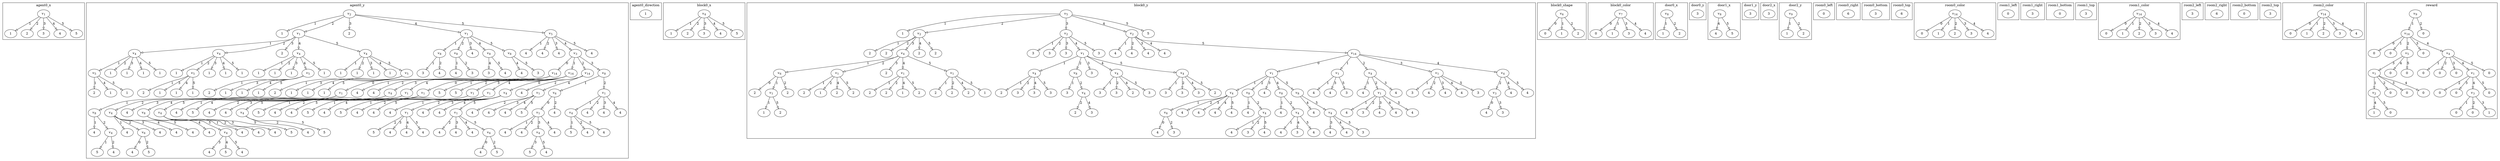digraph {
edge [arrowhead=empty]

subgraph cluster_agent0_x {
label="agent0_x"
agent0_x_n0 [label=<<i>v</i><sub>1</sub>>]
agent0_x_n0 -> agent0_x_n1 [label=<1>]
agent0_x_n1 [label="1"]
agent0_x_n0 -> agent0_x_n2 [label=<2>]
agent0_x_n2 [label="2"]
agent0_x_n0 -> agent0_x_n3 [label=<3>]
agent0_x_n3 [label="3"]
agent0_x_n0 -> agent0_x_n4 [label=<4>]
agent0_x_n4 [label="4"]
agent0_x_n0 -> agent0_x_n5 [label=<5>]
agent0_x_n5 [label="5"]
}

subgraph cluster_agent0_y {
label="agent0_y"
agent0_y_n0 [label=<<i>v</i><sub>2</sub>>]
agent0_y_n0 -> agent0_y_n1 [label=<1>]
agent0_y_n1 [label="1"]
agent0_y_n0 -> agent0_y_n2 [label=<2>]
agent0_y_n2 [label=<<i>v</i><sub>1</sub>>]
agent0_y_n2 -> agent0_y_n3 [label=<1>]
agent0_y_n3 [label=<<i>v</i><sub>4</sub>>]
agent0_y_n3 -> agent0_y_n4 [label=<1>]
agent0_y_n4 [label=<<i>v</i><sub>5</sub>>]
agent0_y_n4 -> agent0_y_n5 [label=<1>]
agent0_y_n5 [label="2"]
agent0_y_n4 -> agent0_y_n6 [label=<4>]
agent0_y_n6 [label="1"]
agent0_y_n4 -> agent0_y_n7 [label=<5>]
agent0_y_n7 [label="1"]
agent0_y_n3 -> agent0_y_n8 [label=<2>]
agent0_y_n8 [label="1"]
agent0_y_n3 -> agent0_y_n9 [label=<3>]
agent0_y_n9 [label="1"]
agent0_y_n3 -> agent0_y_n10 [label=<4>]
agent0_y_n10 [label="1"]
agent0_y_n3 -> agent0_y_n11 [label=<5>]
agent0_y_n11 [label="1"]
agent0_y_n2 -> agent0_y_n12 [label=<2>]
agent0_y_n12 [label=<<i>v</i><sub>4</sub>>]
agent0_y_n12 -> agent0_y_n13 [label=<1>]
agent0_y_n13 [label="1"]
agent0_y_n12 -> agent0_y_n14 [label=<2>]
agent0_y_n14 [label=<<i>v</i><sub>5</sub>>]
agent0_y_n14 -> agent0_y_n15 [label=<1>]
agent0_y_n15 [label="2"]
agent0_y_n14 -> agent0_y_n16 [label=<3>]
agent0_y_n16 [label="1"]
agent0_y_n14 -> agent0_y_n17 [label=<4>]
agent0_y_n17 [label="1"]
agent0_y_n14 -> agent0_y_n18 [label=<5>]
agent0_y_n18 [label="1"]
agent0_y_n12 -> agent0_y_n19 [label=<3>]
agent0_y_n19 [label="1"]
agent0_y_n12 -> agent0_y_n20 [label=<4>]
agent0_y_n20 [label="1"]
agent0_y_n12 -> agent0_y_n21 [label=<5>]
agent0_y_n21 [label="1"]
agent0_y_n2 -> agent0_y_n22 [label=<3>]
agent0_y_n22 [label="2"]
agent0_y_n2 -> agent0_y_n23 [label=<4>]
agent0_y_n23 [label=<<i>v</i><sub>4</sub>>]
agent0_y_n23 -> agent0_y_n24 [label=<1>]
agent0_y_n24 [label="1"]
agent0_y_n23 -> agent0_y_n25 [label=<2>]
agent0_y_n25 [label="1"]
agent0_y_n23 -> agent0_y_n26 [label=<3>]
agent0_y_n26 [label="1"]
agent0_y_n23 -> agent0_y_n27 [label=<4>]
agent0_y_n27 [label=<<i>v</i><sub>5</sub>>]
agent0_y_n27 -> agent0_y_n28 [label=<1>]
agent0_y_n28 [label="2"]
agent0_y_n27 -> agent0_y_n29 [label=<3>]
agent0_y_n29 [label="1"]
agent0_y_n27 -> agent0_y_n30 [label=<4>]
agent0_y_n30 [label="1"]
agent0_y_n27 -> agent0_y_n31 [label=<5>]
agent0_y_n31 [label="1"]
agent0_y_n23 -> agent0_y_n32 [label=<5>]
agent0_y_n32 [label="1"]
agent0_y_n2 -> agent0_y_n33 [label=<5>]
agent0_y_n33 [label=<<i>v</i><sub>4</sub>>]
agent0_y_n33 -> agent0_y_n34 [label=<1>]
agent0_y_n34 [label="1"]
agent0_y_n33 -> agent0_y_n35 [label=<2>]
agent0_y_n35 [label="1"]
agent0_y_n33 -> agent0_y_n36 [label=<3>]
agent0_y_n36 [label="1"]
agent0_y_n33 -> agent0_y_n37 [label=<4>]
agent0_y_n37 [label="1"]
agent0_y_n33 -> agent0_y_n38 [label=<5>]
agent0_y_n38 [label=<<i>v</i><sub>5</sub>>]
agent0_y_n38 -> agent0_y_n39 [label=<1>]
agent0_y_n39 [label="2"]
agent0_y_n38 -> agent0_y_n40 [label=<3>]
agent0_y_n40 [label="1"]
agent0_y_n38 -> agent0_y_n41 [label=<4>]
agent0_y_n41 [label="1"]
agent0_y_n38 -> agent0_y_n42 [label=<5>]
agent0_y_n42 [label="1"]
agent0_y_n0 -> agent0_y_n43 [label=<3>]
agent0_y_n43 [label="2"]
agent0_y_n0 -> agent0_y_n44 [label=<4>]
agent0_y_n44 [label=<<i>v</i><sub>1</sub>>]
agent0_y_n44 -> agent0_y_n45 [label=<1>]
agent0_y_n45 [label=<<i>v</i><sub>8</sub>>]
agent0_y_n45 -> agent0_y_n46 [label=<1>]
agent0_y_n46 [label="3"]
agent0_y_n45 -> agent0_y_n47 [label=<2>]
agent0_y_n47 [label="4"]
agent0_y_n44 -> agent0_y_n48 [label=<2>]
agent0_y_n48 [label=<<i>v</i><sub>8</sub>>]
agent0_y_n48 -> agent0_y_n49 [label=<1>]
agent0_y_n49 [label="4"]
agent0_y_n48 -> agent0_y_n50 [label=<2>]
agent0_y_n50 [label="3"]
agent0_y_n44 -> agent0_y_n51 [label=<3>]
agent0_y_n51 [label="4"]
agent0_y_n44 -> agent0_y_n52 [label=<4>]
agent0_y_n52 [label=<<i>v</i><sub>8</sub>>]
agent0_y_n52 -> agent0_y_n53 [label=<4>]
agent0_y_n53 [label="3"]
agent0_y_n52 -> agent0_y_n54 [label=<5>]
agent0_y_n54 [label="4"]
agent0_y_n44 -> agent0_y_n55 [label=<5>]
agent0_y_n55 [label=<<i>v</i><sub>8</sub>>]
agent0_y_n55 -> agent0_y_n56 [label=<4>]
agent0_y_n56 [label="4"]
agent0_y_n55 -> agent0_y_n57 [label=<5>]
agent0_y_n57 [label="3"]
agent0_y_n0 -> agent0_y_n58 [label=<5>]
agent0_y_n58 [label=<<i>v</i><sub>5</sub>>]
agent0_y_n58 -> agent0_y_n59 [label=<1>]
agent0_y_n59 [label="4"]
agent0_y_n58 -> agent0_y_n60 [label=<2>]
agent0_y_n60 [label="4"]
agent0_y_n58 -> agent0_y_n61 [label=<3>]
agent0_y_n61 [label="4"]
agent0_y_n58 -> agent0_y_n62 [label=<4>]
agent0_y_n62 [label=<<i>v</i><sub>3</sub>>]
agent0_y_n62 -> agent0_y_n63 [label=<0>]
agent0_y_n63 [label=<<i>v</i><sub>14</sub>>]
agent0_y_n63 -> agent0_y_n64 [label=<0>]
agent0_y_n64 [label=<<i>v</i><sub>1</sub>>]
agent0_y_n64 -> agent0_y_n65 [label=<1>]
agent0_y_n65 [label=<<i>v</i><sub>8</sub>>]
agent0_y_n65 -> agent0_y_n66 [label=<1>]
agent0_y_n66 [label="4"]
agent0_y_n65 -> agent0_y_n67 [label=<2>]
agent0_y_n67 [label=<<i>v</i><sub>4</sub>>]
agent0_y_n67 -> agent0_y_n68 [label=<1>]
agent0_y_n68 [label="5"]
agent0_y_n67 -> agent0_y_n69 [label=<2>]
agent0_y_n69 [label="4"]
agent0_y_n64 -> agent0_y_n70 [label=<2>]
agent0_y_n70 [label=<<i>v</i><sub>4</sub>>]
agent0_y_n70 -> agent0_y_n71 [label=<1>]
agent0_y_n71 [label="4"]
agent0_y_n70 -> agent0_y_n72 [label=<2>]
agent0_y_n72 [label=<<i>v</i><sub>6</sub>>]
agent0_y_n72 -> agent0_y_n73 [label=<0>]
agent0_y_n73 [label="4"]
agent0_y_n72 -> agent0_y_n74 [label=<2>]
agent0_y_n74 [label="5"]
agent0_y_n70 -> agent0_y_n75 [label=<3>]
agent0_y_n75 [label="4"]
agent0_y_n70 -> agent0_y_n76 [label=<4>]
agent0_y_n76 [label="4"]
agent0_y_n70 -> agent0_y_n77 [label=<5>]
agent0_y_n77 [label="4"]
agent0_y_n64 -> agent0_y_n78 [label=<3>]
agent0_y_n78 [label="4"]
agent0_y_n64 -> agent0_y_n79 [label=<4>]
agent0_y_n79 [label=<<i>v</i><sub>8</sub>>]
agent0_y_n79 -> agent0_y_n80 [label=<4>]
agent0_y_n80 [label="4"]
agent0_y_n79 -> agent0_y_n81 [label=<5>]
agent0_y_n81 [label=<<i>v</i><sub>4</sub>>]
agent0_y_n81 -> agent0_y_n82 [label=<3>]
agent0_y_n82 [label="4"]
agent0_y_n81 -> agent0_y_n83 [label=<4>]
agent0_y_n83 [label="5"]
agent0_y_n81 -> agent0_y_n84 [label=<5>]
agent0_y_n84 [label="4"]
agent0_y_n64 -> agent0_y_n85 [label=<5>]
agent0_y_n85 [label=<<i>v</i><sub>4</sub>>]
agent0_y_n85 -> agent0_y_n86 [label=<1>]
agent0_y_n86 [label="4"]
agent0_y_n85 -> agent0_y_n87 [label=<2>]
agent0_y_n87 [label="4"]
agent0_y_n85 -> agent0_y_n88 [label=<3>]
agent0_y_n88 [label="4"]
agent0_y_n85 -> agent0_y_n89 [label=<5>]
agent0_y_n89 [label="5"]
agent0_y_n63 -> agent0_y_n90 [label=<1>]
agent0_y_n90 [label="4"]
agent0_y_n63 -> agent0_y_n91 [label=<2>]
agent0_y_n91 [label="4"]
agent0_y_n63 -> agent0_y_n92 [label=<3>]
agent0_y_n92 [label=<<i>v</i><sub>4</sub>>]
agent0_y_n92 -> agent0_y_n93 [label=<1>]
agent0_y_n93 [label="4"]
agent0_y_n92 -> agent0_y_n94 [label=<4>]
agent0_y_n94 [label="5"]
agent0_y_n63 -> agent0_y_n95 [label=<4>]
agent0_y_n95 [label=<<i>v</i><sub>1</sub>>]
agent0_y_n95 -> agent0_y_n96 [label=<2>]
agent0_y_n96 [label="4"]
agent0_y_n95 -> agent0_y_n97 [label=<3>]
agent0_y_n97 [label="4"]
agent0_y_n95 -> agent0_y_n98 [label=<5>]
agent0_y_n98 [label=<<i>v</i><sub>4</sub>>]
agent0_y_n98 -> agent0_y_n99 [label=<2>]
agent0_y_n99 [label="4"]
agent0_y_n98 -> agent0_y_n100 [label=<5>]
agent0_y_n100 [label="5"]
agent0_y_n62 -> agent0_y_n101 [label=<1>]
agent0_y_n101 [label=<<i>v</i><sub>14</sub>>]
agent0_y_n101 -> agent0_y_n102 [label=<0>]
agent0_y_n102 [label=<<i>v</i><sub>1</sub>>]
agent0_y_n102 -> agent0_y_n103 [label=<1>]
agent0_y_n103 [label="5"]
agent0_y_n102 -> agent0_y_n104 [label=<2>]
agent0_y_n104 [label="4"]
agent0_y_n102 -> agent0_y_n105 [label=<5>]
agent0_y_n105 [label="4"]
agent0_y_n101 -> agent0_y_n106 [label=<1>]
agent0_y_n106 [label="5"]
agent0_y_n101 -> agent0_y_n107 [label=<2>]
agent0_y_n107 [label="5"]
agent0_y_n101 -> agent0_y_n108 [label=<3>]
agent0_y_n108 [label=<<i>v</i><sub>1</sub>>]
agent0_y_n108 -> agent0_y_n109 [label=<1>]
agent0_y_n109 [label="5"]
agent0_y_n108 -> agent0_y_n110 [label=<4>]
agent0_y_n110 [label="4"]
agent0_y_n101 -> agent0_y_n111 [label=<4>]
agent0_y_n111 [label=<<i>v</i><sub>1</sub>>]
agent0_y_n111 -> agent0_y_n112 [label=<1>]
agent0_y_n112 [label="5"]
agent0_y_n111 -> agent0_y_n113 [label=<2>]
agent0_y_n113 [label="4"]
agent0_y_n111 -> agent0_y_n114 [label=<5>]
agent0_y_n114 [label="4"]
agent0_y_n62 -> agent0_y_n115 [label=<2>]
agent0_y_n115 [label=<<i>v</i><sub>14</sub>>]
agent0_y_n115 -> agent0_y_n116 [label=<0>]
agent0_y_n116 [label=<<i>v</i><sub>4</sub>>]
agent0_y_n116 -> agent0_y_n117 [label=<1>]
agent0_y_n117 [label="4"]
agent0_y_n116 -> agent0_y_n118 [label=<2>]
agent0_y_n118 [label=<<i>v</i><sub>1</sub>>]
agent0_y_n118 -> agent0_y_n119 [label=<2>]
agent0_y_n119 [label="5"]
agent0_y_n118 -> agent0_y_n120 [label=<3>]
agent0_y_n120 [label="4"]
agent0_y_n118 -> agent0_y_n121 [label=<4>]
agent0_y_n121 [label="4"]
agent0_y_n118 -> agent0_y_n122 [label=<5>]
agent0_y_n122 [label="4"]
agent0_y_n116 -> agent0_y_n123 [label=<3>]
agent0_y_n123 [label="4"]
agent0_y_n116 -> agent0_y_n124 [label=<4>]
agent0_y_n124 [label="4"]
agent0_y_n116 -> agent0_y_n125 [label=<5>]
agent0_y_n125 [label=<<i>v</i><sub>1</sub>>]
agent0_y_n125 -> agent0_y_n126 [label=<2>]
agent0_y_n126 [label="4"]
agent0_y_n125 -> agent0_y_n127 [label=<3>]
agent0_y_n127 [label="4"]
agent0_y_n125 -> agent0_y_n128 [label=<4>]
agent0_y_n128 [label="4"]
agent0_y_n125 -> agent0_y_n129 [label=<5>]
agent0_y_n129 [label=<<i>v</i><sub>6</sub>>]
agent0_y_n129 -> agent0_y_n130 [label=<0>]
agent0_y_n130 [label="4"]
agent0_y_n129 -> agent0_y_n131 [label=<2>]
agent0_y_n131 [label="5"]
agent0_y_n115 -> agent0_y_n132 [label=<2>]
agent0_y_n132 [label="4"]
agent0_y_n115 -> agent0_y_n133 [label=<4>]
agent0_y_n133 [label=<<i>v</i><sub>1</sub>>]
agent0_y_n133 -> agent0_y_n134 [label=<2>]
agent0_y_n134 [label="4"]
agent0_y_n133 -> agent0_y_n135 [label=<3>]
agent0_y_n135 [label="4"]
agent0_y_n133 -> agent0_y_n136 [label=<4>]
agent0_y_n136 [label="4"]
agent0_y_n133 -> agent0_y_n137 [label=<5>]
agent0_y_n137 [label="5"]
agent0_y_n62 -> agent0_y_n138 [label=<3>]
agent0_y_n138 [label=<<i>v</i><sub>8</sub>>]
agent0_y_n138 -> agent0_y_n139 [label=<1>]
agent0_y_n139 [label=<<i>v</i><sub>6</sub>>]
agent0_y_n139 -> agent0_y_n140 [label=<0>]
agent0_y_n140 [label=<<i>v</i><sub>1</sub>>]
agent0_y_n140 -> agent0_y_n141 [label=<1>]
agent0_y_n141 [label="4"]
agent0_y_n140 -> agent0_y_n142 [label=<2>]
agent0_y_n142 [label="4"]
agent0_y_n140 -> agent0_y_n143 [label=<3>]
agent0_y_n143 [label=<<i>v</i><sub>4</sub>>]
agent0_y_n143 -> agent0_y_n144 [label=<3>]
agent0_y_n144 [label="5"]
agent0_y_n143 -> agent0_y_n145 [label=<5>]
agent0_y_n145 [label="4"]
agent0_y_n140 -> agent0_y_n146 [label=<4>]
agent0_y_n146 [label="4"]
agent0_y_n139 -> agent0_y_n147 [label=<2>]
agent0_y_n147 [label="4"]
agent0_y_n138 -> agent0_y_n148 [label=<2>]
agent0_y_n148 [label=<<i>v</i><sub>1</sub>>]
agent0_y_n148 -> agent0_y_n149 [label=<1>]
agent0_y_n149 [label=<<i>v</i><sub>4</sub>>]
agent0_y_n149 -> agent0_y_n150 [label=<1>]
agent0_y_n150 [label="5"]
agent0_y_n149 -> agent0_y_n151 [label=<2>]
agent0_y_n151 [label="4"]
agent0_y_n149 -> agent0_y_n152 [label=<5>]
agent0_y_n152 [label="4"]
agent0_y_n148 -> agent0_y_n153 [label=<2>]
agent0_y_n153 [label="4"]
agent0_y_n148 -> agent0_y_n154 [label=<3>]
agent0_y_n154 [label="4"]
agent0_y_n148 -> agent0_y_n155 [label=<4>]
agent0_y_n155 [label="4"]
agent0_y_n58 -> agent0_y_n156 [label=<5>]
agent0_y_n156 [label="4"]
}

subgraph cluster_agent0_direction {
label="agent0_direction"
agent0_direction_n0 [label="1"]
}

subgraph cluster_block0_x {
label="block0_x"
block0_x_n0 [label=<<i>v</i><sub>4</sub>>]
block0_x_n0 -> block0_x_n1 [label=<1>]
block0_x_n1 [label="1"]
block0_x_n0 -> block0_x_n2 [label=<2>]
block0_x_n2 [label="2"]
block0_x_n0 -> block0_x_n3 [label=<3>]
block0_x_n3 [label="3"]
block0_x_n0 -> block0_x_n4 [label=<4>]
block0_x_n4 [label="4"]
block0_x_n0 -> block0_x_n5 [label=<5>]
block0_x_n5 [label="5"]
}

subgraph cluster_block0_y {
label="block0_y"
block0_y_n0 [label=<<i>v</i><sub>5</sub>>]
block0_y_n0 -> block0_y_n1 [label=<1>]
block0_y_n1 [label="1"]
block0_y_n0 -> block0_y_n2 [label=<2>]
block0_y_n2 [label=<<i>v</i><sub>2</sub>>]
block0_y_n2 -> block0_y_n3 [label=<1>]
block0_y_n3 [label="2"]
block0_y_n2 -> block0_y_n4 [label=<2>]
block0_y_n4 [label="2"]
block0_y_n2 -> block0_y_n5 [label=<3>]
block0_y_n5 [label=<<i>v</i><sub>4</sub>>]
block0_y_n5 -> block0_y_n6 [label=<1>]
block0_y_n6 [label=<<i>v</i><sub>6</sub>>]
block0_y_n6 -> block0_y_n7 [label=<0>]
block0_y_n7 [label="2"]
block0_y_n6 -> block0_y_n8 [label=<1>]
block0_y_n8 [label=<<i>v</i><sub>1</sub>>]
block0_y_n8 -> block0_y_n9 [label=<1>]
block0_y_n9 [label="1"]
block0_y_n8 -> block0_y_n10 [label=<5>]
block0_y_n10 [label="2"]
block0_y_n6 -> block0_y_n11 [label=<2>]
block0_y_n11 [label="2"]
block0_y_n5 -> block0_y_n12 [label=<2>]
block0_y_n12 [label=<<i>v</i><sub>1</sub>>]
block0_y_n12 -> block0_y_n13 [label=<1>]
block0_y_n13 [label="2"]
block0_y_n12 -> block0_y_n14 [label=<2>]
block0_y_n14 [label="1"]
block0_y_n12 -> block0_y_n15 [label=<4>]
block0_y_n15 [label="2"]
block0_y_n12 -> block0_y_n16 [label=<5>]
block0_y_n16 [label="2"]
block0_y_n5 -> block0_y_n17 [label=<3>]
block0_y_n17 [label="2"]
block0_y_n5 -> block0_y_n18 [label=<4>]
block0_y_n18 [label=<<i>v</i><sub>1</sub>>]
block0_y_n18 -> block0_y_n19 [label=<1>]
block0_y_n19 [label="2"]
block0_y_n18 -> block0_y_n20 [label=<2>]
block0_y_n20 [label="2"]
block0_y_n18 -> block0_y_n21 [label=<4>]
block0_y_n21 [label="1"]
block0_y_n18 -> block0_y_n22 [label=<5>]
block0_y_n22 [label="2"]
block0_y_n5 -> block0_y_n23 [label=<5>]
block0_y_n23 [label=<<i>v</i><sub>1</sub>>]
block0_y_n23 -> block0_y_n24 [label=<1>]
block0_y_n24 [label="2"]
block0_y_n23 -> block0_y_n25 [label=<2>]
block0_y_n25 [label="2"]
block0_y_n23 -> block0_y_n26 [label=<4>]
block0_y_n26 [label="2"]
block0_y_n23 -> block0_y_n27 [label=<5>]
block0_y_n27 [label="1"]
block0_y_n2 -> block0_y_n28 [label=<4>]
block0_y_n28 [label="2"]
block0_y_n2 -> block0_y_n29 [label=<5>]
block0_y_n29 [label="2"]
block0_y_n0 -> block0_y_n30 [label=<3>]
block0_y_n30 [label=<<i>v</i><sub>2</sub>>]
block0_y_n30 -> block0_y_n31 [label=<1>]
block0_y_n31 [label="3"]
block0_y_n30 -> block0_y_n32 [label=<2>]
block0_y_n32 [label="3"]
block0_y_n30 -> block0_y_n33 [label=<3>]
block0_y_n33 [label="3"]
block0_y_n30 -> block0_y_n34 [label=<4>]
block0_y_n34 [label=<<i>v</i><sub>1</sub>>]
block0_y_n34 -> block0_y_n35 [label=<1>]
block0_y_n35 [label=<<i>v</i><sub>4</sub>>]
block0_y_n35 -> block0_y_n36 [label=<1>]
block0_y_n36 [label="2"]
block0_y_n35 -> block0_y_n37 [label=<2>]
block0_y_n37 [label="3"]
block0_y_n35 -> block0_y_n38 [label=<4>]
block0_y_n38 [label="3"]
block0_y_n35 -> block0_y_n39 [label=<5>]
block0_y_n39 [label="3"]
block0_y_n34 -> block0_y_n40 [label=<2>]
block0_y_n40 [label=<<i>v</i><sub>8</sub>>]
block0_y_n40 -> block0_y_n41 [label=<1>]
block0_y_n41 [label="3"]
block0_y_n40 -> block0_y_n42 [label=<2>]
block0_y_n42 [label=<<i>v</i><sub>4</sub>>]
block0_y_n42 -> block0_y_n43 [label=<2>]
block0_y_n43 [label="2"]
block0_y_n42 -> block0_y_n44 [label=<4>]
block0_y_n44 [label="3"]
block0_y_n34 -> block0_y_n45 [label=<3>]
block0_y_n45 [label="3"]
block0_y_n34 -> block0_y_n46 [label=<4>]
block0_y_n46 [label=<<i>v</i><sub>4</sub>>]
block0_y_n46 -> block0_y_n47 [label=<1>]
block0_y_n47 [label="3"]
block0_y_n46 -> block0_y_n48 [label=<2>]
block0_y_n48 [label="3"]
block0_y_n46 -> block0_y_n49 [label=<4>]
block0_y_n49 [label="2"]
block0_y_n46 -> block0_y_n50 [label=<5>]
block0_y_n50 [label="3"]
block0_y_n34 -> block0_y_n51 [label=<5>]
block0_y_n51 [label=<<i>v</i><sub>4</sub>>]
block0_y_n51 -> block0_y_n52 [label=<1>]
block0_y_n52 [label="3"]
block0_y_n51 -> block0_y_n53 [label=<2>]
block0_y_n53 [label="3"]
block0_y_n51 -> block0_y_n54 [label=<4>]
block0_y_n54 [label="3"]
block0_y_n51 -> block0_y_n55 [label=<5>]
block0_y_n55 [label="2"]
block0_y_n30 -> block0_y_n56 [label=<5>]
block0_y_n56 [label="3"]
block0_y_n0 -> block0_y_n57 [label=<4>]
block0_y_n57 [label=<<i>v</i><sub>2</sub>>]
block0_y_n57 -> block0_y_n58 [label=<1>]
block0_y_n58 [label="4"]
block0_y_n57 -> block0_y_n59 [label=<2>]
block0_y_n59 [label="4"]
block0_y_n57 -> block0_y_n60 [label=<3>]
block0_y_n60 [label="4"]
block0_y_n57 -> block0_y_n61 [label=<4>]
block0_y_n61 [label="4"]
block0_y_n57 -> block0_y_n62 [label=<5>]
block0_y_n62 [label=<<i>v</i><sub>14</sub>>]
block0_y_n62 -> block0_y_n63 [label=<0>]
block0_y_n63 [label=<<i>v</i><sub>1</sub>>]
block0_y_n63 -> block0_y_n64 [label=<1>]
block0_y_n64 [label=<<i>v</i><sub>4</sub>>]
block0_y_n64 -> block0_y_n65 [label=<1>]
block0_y_n65 [label=<<i>v</i><sub>6</sub>>]
block0_y_n65 -> block0_y_n66 [label=<0>]
block0_y_n66 [label="4"]
block0_y_n65 -> block0_y_n67 [label=<2>]
block0_y_n67 [label="3"]
block0_y_n64 -> block0_y_n68 [label=<2>]
block0_y_n68 [label="4"]
block0_y_n64 -> block0_y_n69 [label=<3>]
block0_y_n69 [label="4"]
block0_y_n64 -> block0_y_n70 [label=<4>]
block0_y_n70 [label="4"]
block0_y_n64 -> block0_y_n71 [label=<5>]
block0_y_n71 [label="4"]
block0_y_n63 -> block0_y_n72 [label=<2>]
block0_y_n72 [label=<<i>v</i><sub>8</sub>>]
block0_y_n72 -> block0_y_n73 [label=<1>]
block0_y_n73 [label="4"]
block0_y_n72 -> block0_y_n74 [label=<2>]
block0_y_n74 [label=<<i>v</i><sub>4</sub>>]
block0_y_n74 -> block0_y_n75 [label=<1>]
block0_y_n75 [label="4"]
block0_y_n74 -> block0_y_n76 [label=<2>]
block0_y_n76 [label="3"]
block0_y_n74 -> block0_y_n77 [label=<5>]
block0_y_n77 [label="4"]
block0_y_n63 -> block0_y_n78 [label=<3>]
block0_y_n78 [label="4"]
block0_y_n63 -> block0_y_n79 [label=<4>]
block0_y_n79 [label=<<i>v</i><sub>8</sub>>]
block0_y_n79 -> block0_y_n80 [label=<1>]
block0_y_n80 [label="4"]
block0_y_n79 -> block0_y_n81 [label=<2>]
block0_y_n81 [label=<<i>v</i><sub>4</sub>>]
block0_y_n81 -> block0_y_n82 [label=<1>]
block0_y_n82 [label="4"]
block0_y_n81 -> block0_y_n83 [label=<4>]
block0_y_n83 [label="3"]
block0_y_n81 -> block0_y_n84 [label=<5>]
block0_y_n84 [label="4"]
block0_y_n63 -> block0_y_n85 [label=<5>]
block0_y_n85 [label=<<i>v</i><sub>8</sub>>]
block0_y_n85 -> block0_y_n86 [label=<4>]
block0_y_n86 [label="4"]
block0_y_n85 -> block0_y_n87 [label=<5>]
block0_y_n87 [label=<<i>v</i><sub>4</sub>>]
block0_y_n87 -> block0_y_n88 [label=<3>]
block0_y_n88 [label="4"]
block0_y_n87 -> block0_y_n89 [label=<4>]
block0_y_n89 [label="4"]
block0_y_n87 -> block0_y_n90 [label=<5>]
block0_y_n90 [label="3"]
block0_y_n62 -> block0_y_n91 [label=<1>]
block0_y_n91 [label=<<i>v</i><sub>1</sub>>]
block0_y_n91 -> block0_y_n92 [label=<1>]
block0_y_n92 [label="4"]
block0_y_n91 -> block0_y_n93 [label=<3>]
block0_y_n93 [label="4"]
block0_y_n91 -> block0_y_n94 [label=<5>]
block0_y_n94 [label="3"]
block0_y_n62 -> block0_y_n95 [label=<2>]
block0_y_n95 [label=<<i>v</i><sub>4</sub>>]
block0_y_n95 -> block0_y_n96 [label=<1>]
block0_y_n96 [label="4"]
block0_y_n95 -> block0_y_n97 [label=<2>]
block0_y_n97 [label=<<i>v</i><sub>1</sub>>]
block0_y_n97 -> block0_y_n98 [label=<1>]
block0_y_n98 [label="4"]
block0_y_n97 -> block0_y_n99 [label=<2>]
block0_y_n99 [label="3"]
block0_y_n97 -> block0_y_n100 [label=<3>]
block0_y_n100 [label="4"]
block0_y_n97 -> block0_y_n101 [label=<4>]
block0_y_n101 [label="4"]
block0_y_n97 -> block0_y_n102 [label=<5>]
block0_y_n102 [label="4"]
block0_y_n95 -> block0_y_n103 [label=<3>]
block0_y_n103 [label="4"]
block0_y_n62 -> block0_y_n104 [label=<3>]
block0_y_n104 [label=<<i>v</i><sub>1</sub>>]
block0_y_n104 -> block0_y_n105 [label=<1>]
block0_y_n105 [label="3"]
block0_y_n104 -> block0_y_n106 [label=<2>]
block0_y_n106 [label="4"]
block0_y_n104 -> block0_y_n107 [label=<3>]
block0_y_n107 [label="4"]
block0_y_n104 -> block0_y_n108 [label=<4>]
block0_y_n108 [label="4"]
block0_y_n104 -> block0_y_n109 [label=<5>]
block0_y_n109 [label="3"]
block0_y_n62 -> block0_y_n110 [label=<4>]
block0_y_n110 [label=<<i>v</i><sub>4</sub>>]
block0_y_n110 -> block0_y_n111 [label=<2>]
block0_y_n111 [label=<<i>v</i><sub>3</sub>>]
block0_y_n111 -> block0_y_n112 [label=<0>]
block0_y_n112 [label="4"]
block0_y_n111 -> block0_y_n113 [label=<3>]
block0_y_n113 [label="3"]
block0_y_n110 -> block0_y_n114 [label=<4>]
block0_y_n114 [label="4"]
block0_y_n110 -> block0_y_n115 [label=<5>]
block0_y_n115 [label="4"]
block0_y_n0 -> block0_y_n116 [label=<5>]
block0_y_n116 [label="5"]
}

subgraph cluster_block0_shape {
label="block0_shape"
block0_shape_n0 [label=<<i>v</i><sub>6</sub>>]
block0_shape_n0 -> block0_shape_n1 [label=<0>]
block0_shape_n1 [label="0"]
block0_shape_n0 -> block0_shape_n2 [label=<1>]
block0_shape_n2 [label="1"]
block0_shape_n0 -> block0_shape_n3 [label=<2>]
block0_shape_n3 [label="2"]
}

subgraph cluster_block0_color {
label="block0_color"
block0_color_n0 [label=<<i>v</i><sub>7</sub>>]
block0_color_n0 -> block0_color_n1 [label=<0>]
block0_color_n1 [label="0"]
block0_color_n0 -> block0_color_n2 [label=<1>]
block0_color_n2 [label="1"]
block0_color_n0 -> block0_color_n3 [label=<3>]
block0_color_n3 [label="3"]
block0_color_n0 -> block0_color_n4 [label=<4>]
block0_color_n4 [label="4"]
}

subgraph cluster_door0_x {
label="door0_x"
door0_x_n0 [label=<<i>v</i><sub>8</sub>>]
door0_x_n0 -> door0_x_n1 [label=<1>]
door0_x_n1 [label="1"]
door0_x_n0 -> door0_x_n2 [label=<2>]
door0_x_n2 [label="2"]
}

subgraph cluster_door0_y {
label="door0_y"
door0_y_n0 [label="3"]
}

subgraph cluster_door1_x {
label="door1_x"
door1_x_n0 [label=<<i>v</i><sub>8</sub>>]
door1_x_n0 -> door1_x_n1 [label=<4>]
door1_x_n1 [label="4"]
door1_x_n0 -> door1_x_n2 [label=<5>]
door1_x_n2 [label="5"]
}

subgraph cluster_door1_y {
label="door1_y"
door1_y_n0 [label="3"]
}

subgraph cluster_door2_x {
label="door2_x"
door2_x_n0 [label="3"]
}

subgraph cluster_door2_y {
label="door2_y"
door2_y_n0 [label=<<i>v</i><sub>9</sub>>]
door2_y_n0 -> door2_y_n1 [label=<1>]
door2_y_n1 [label="1"]
door2_y_n0 -> door2_y_n2 [label=<2>]
door2_y_n2 [label="2"]
}

subgraph cluster_room0_left {
label="room0_left"
room0_left_n0 [label="0"]
}

subgraph cluster_room0_right {
label="room0_right"
room0_right_n0 [label="6"]
}

subgraph cluster_room0_bottom {
label="room0_bottom"
room0_bottom_n0 [label="3"]
}

subgraph cluster_room0_top {
label="room0_top"
room0_top_n0 [label="6"]
}

subgraph cluster_room0_color {
label="room0_color"
room0_color_n0 [label=<<i>v</i><sub>14</sub>>]
room0_color_n0 -> room0_color_n1 [label=<0>]
room0_color_n1 [label="0"]
room0_color_n0 -> room0_color_n2 [label=<1>]
room0_color_n2 [label="1"]
room0_color_n0 -> room0_color_n3 [label=<2>]
room0_color_n3 [label="2"]
room0_color_n0 -> room0_color_n4 [label=<3>]
room0_color_n4 [label="3"]
room0_color_n0 -> room0_color_n5 [label=<4>]
room0_color_n5 [label="4"]
}

subgraph cluster_room1_left {
label="room1_left"
room1_left_n0 [label="0"]
}

subgraph cluster_room1_right {
label="room1_right"
room1_right_n0 [label="3"]
}

subgraph cluster_room1_bottom {
label="room1_bottom"
room1_bottom_n0 [label="0"]
}

subgraph cluster_room1_top {
label="room1_top"
room1_top_n0 [label="3"]
}

subgraph cluster_room1_color {
label="room1_color"
room1_color_n0 [label=<<i>v</i><sub>14</sub>>]
room1_color_n0 -> room1_color_n1 [label=<0>]
room1_color_n1 [label="0"]
room1_color_n0 -> room1_color_n2 [label=<1>]
room1_color_n2 [label="1"]
room1_color_n0 -> room1_color_n3 [label=<2>]
room1_color_n3 [label="2"]
room1_color_n0 -> room1_color_n4 [label=<3>]
room1_color_n4 [label="3"]
room1_color_n0 -> room1_color_n5 [label=<4>]
room1_color_n5 [label="4"]
}

subgraph cluster_room2_left {
label="room2_left"
room2_left_n0 [label="3"]
}

subgraph cluster_room2_right {
label="room2_right"
room2_right_n0 [label="6"]
}

subgraph cluster_room2_bottom {
label="room2_bottom"
room2_bottom_n0 [label="0"]
}

subgraph cluster_room2_top {
label="room2_top"
room2_top_n0 [label="3"]
}

subgraph cluster_room2_color {
label="room2_color"
room2_color_n0 [label=<<i>v</i><sub>14</sub>>]
room2_color_n0 -> room2_color_n1 [label=<0>]
room2_color_n1 [label="0"]
room2_color_n0 -> room2_color_n2 [label=<1>]
room2_color_n2 [label="1"]
room2_color_n0 -> room2_color_n3 [label=<2>]
room2_color_n3 [label="2"]
room2_color_n0 -> room2_color_n4 [label=<3>]
room2_color_n4 [label="3"]
room2_color_n0 -> room2_color_n5 [label=<4>]
room2_color_n5 [label="4"]
}

subgraph cluster_reward {
label="reward"
reward_n0 [label=<<i>v</i><sub>9</sub>>]
reward_n0 -> reward_n1 [label=<1>]
reward_n1 [label=<<i>v</i><sub>14</sub>>]
reward_n1 -> reward_n2 [label=<0>]
reward_n2 [label="0"]
reward_n1 -> reward_n3 [label=<1>]
reward_n3 [label="0"]
reward_n1 -> reward_n4 [label=<2>]
reward_n4 [label=<<i>v</i><sub>5</sub>>]
reward_n4 -> reward_n5 [label=<3>]
reward_n5 [label=<<i>v</i><sub>1</sub>>]
reward_n5 -> reward_n6 [label=<1>]
reward_n6 [label=<<i>v</i><sub>2</sub>>]
reward_n6 -> reward_n7 [label=<4>]
reward_n7 [label="1"]
reward_n6 -> reward_n8 [label=<5>]
reward_n8 [label="0"]
reward_n5 -> reward_n9 [label=<2>]
reward_n9 [label="0"]
reward_n5 -> reward_n10 [label=<3>]
reward_n10 [label="0"]
reward_n5 -> reward_n11 [label=<4>]
reward_n11 [label="0"]
reward_n4 -> reward_n12 [label=<4>]
reward_n12 [label="0"]
reward_n4 -> reward_n13 [label=<5>]
reward_n13 [label="0"]
reward_n1 -> reward_n14 [label=<3>]
reward_n14 [label="0"]
reward_n1 -> reward_n15 [label=<4>]
reward_n15 [label=<<i>v</i><sub>4</sub>>]
reward_n15 -> reward_n16 [label=<1>]
reward_n16 [label="0"]
reward_n15 -> reward_n17 [label=<2>]
reward_n17 [label="0"]
reward_n15 -> reward_n18 [label=<3>]
reward_n18 [label="0"]
reward_n15 -> reward_n19 [label=<4>]
reward_n19 [label=<<i>v</i><sub>1</sub>>]
reward_n19 -> reward_n20 [label=<2>]
reward_n20 [label="0"]
reward_n19 -> reward_n21 [label=<3>]
reward_n21 [label="0"]
reward_n19 -> reward_n22 [label=<4>]
reward_n22 [label=<<i>v</i><sub>3</sub>>]
reward_n22 -> reward_n23 [label=<1>]
reward_n23 [label="0"]
reward_n22 -> reward_n24 [label=<2>]
reward_n24 [label="0"]
reward_n22 -> reward_n25 [label=<3>]
reward_n25 [label="1"]
reward_n19 -> reward_n26 [label=<5>]
reward_n26 [label="0"]
reward_n15 -> reward_n27 [label=<5>]
reward_n27 [label="0"]
reward_n0 -> reward_n28 [label=<2>]
reward_n28 [label="0"]
}
}
